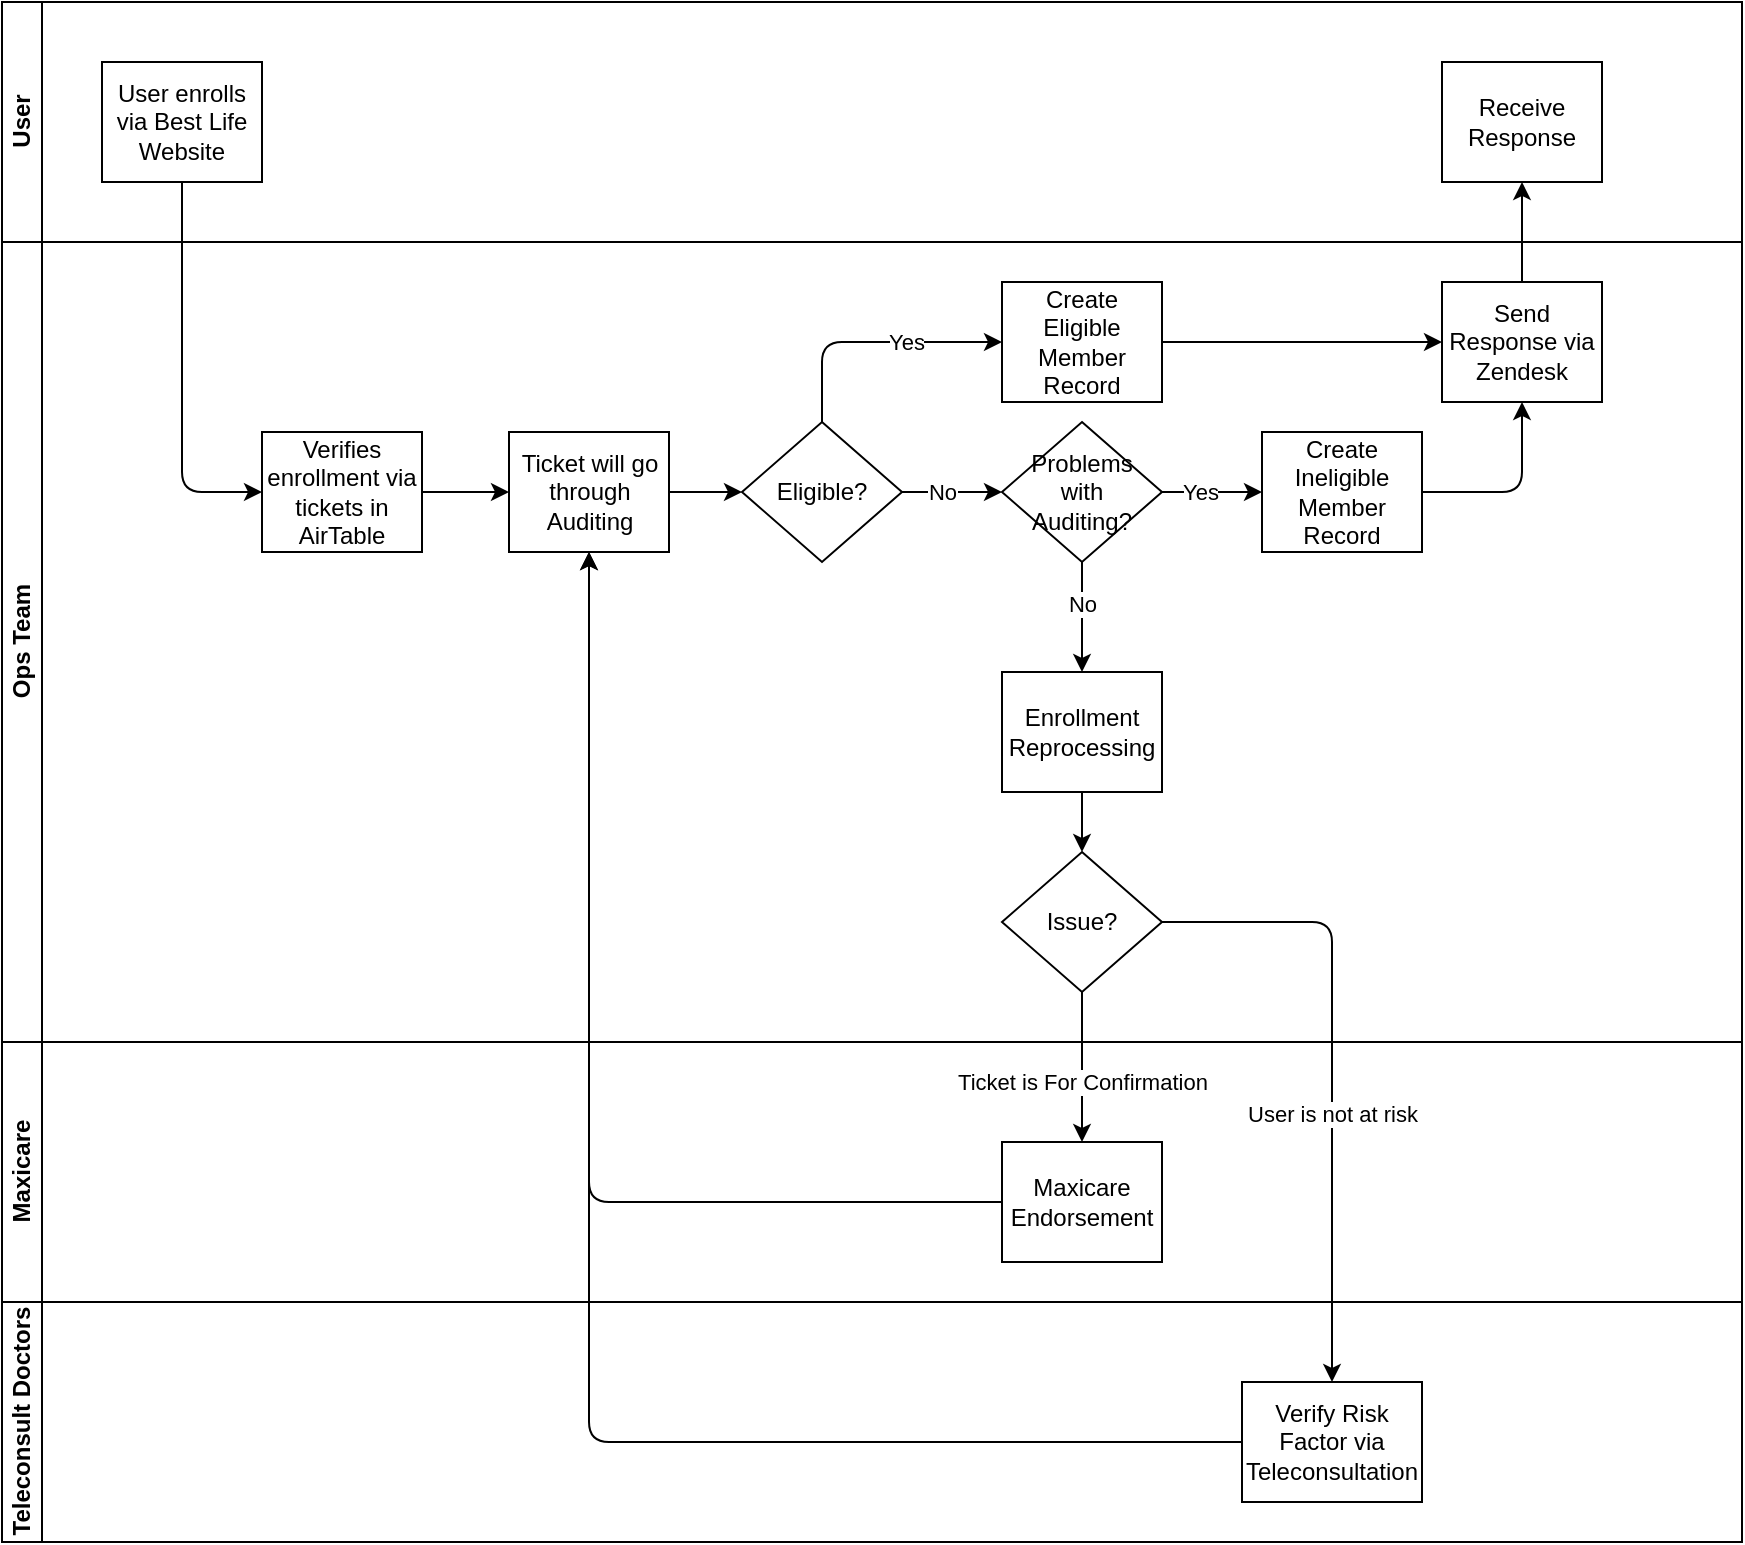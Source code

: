 <mxfile>
    <diagram id="prtHgNgQTEPvFCAcTncT" name="Page-1">
        <mxGraphModel dx="924" dy="372" grid="1" gridSize="10" guides="1" tooltips="1" connect="1" arrows="1" fold="1" page="1" pageScale="1" pageWidth="827" pageHeight="1169" math="0" shadow="0">
            <root>
                <mxCell id="0"/>
                <mxCell id="1" parent="0"/>
                <mxCell id="dNxyNK7c78bLwvsdeMH5-19" value="" style="swimlane;html=1;childLayout=stackLayout;resizeParent=1;resizeParentMax=0;horizontal=0;startSize=0;horizontalStack=0;strokeColor=none;" parent="1" vertex="1">
                    <mxGeometry x="110" y="120" width="870" height="650" as="geometry">
                        <mxRectangle x="110" y="120" width="40" height="60" as="alternateBounds"/>
                    </mxGeometry>
                </mxCell>
                <mxCell id="sL7UevDDgPEJGkWVtFz8-2" style="edgeStyle=orthogonalEdgeStyle;rounded=1;orthogonalLoop=1;jettySize=auto;html=1;exitX=0.5;exitY=1;exitDx=0;exitDy=0;entryX=0;entryY=0.5;entryDx=0;entryDy=0;" parent="dNxyNK7c78bLwvsdeMH5-19" source="dNxyNK7c78bLwvsdeMH5-24" target="dNxyNK7c78bLwvsdeMH5-26" edge="1">
                    <mxGeometry relative="1" as="geometry"/>
                </mxCell>
                <mxCell id="sL7UevDDgPEJGkWVtFz8-45" style="edgeStyle=orthogonalEdgeStyle;rounded=0;orthogonalLoop=1;jettySize=auto;html=1;exitX=0.5;exitY=1;exitDx=0;exitDy=0;entryX=0.5;entryY=0;entryDx=0;entryDy=0;" parent="dNxyNK7c78bLwvsdeMH5-19" source="sL7UevDDgPEJGkWVtFz8-56" target="sL7UevDDgPEJGkWVtFz8-44" edge="1">
                    <mxGeometry relative="1" as="geometry">
                        <mxPoint x="560" y="450" as="sourcePoint"/>
                    </mxGeometry>
                </mxCell>
                <mxCell id="sL7UevDDgPEJGkWVtFz8-46" value="Ticket is For Confirmation" style="edgeLabel;html=1;align=center;verticalAlign=middle;resizable=0;points=[];" parent="sL7UevDDgPEJGkWVtFz8-45" connectable="0" vertex="1">
                    <mxGeometry x="-0.022" relative="1" as="geometry">
                        <mxPoint y="8" as="offset"/>
                    </mxGeometry>
                </mxCell>
                <mxCell id="dNxyNK7c78bLwvsdeMH5-20" value="User" style="swimlane;html=1;startSize=20;horizontal=0;" parent="dNxyNK7c78bLwvsdeMH5-19" vertex="1">
                    <mxGeometry width="870" height="120" as="geometry">
                        <mxRectangle x="20" width="850" height="30" as="alternateBounds"/>
                    </mxGeometry>
                </mxCell>
                <mxCell id="dNxyNK7c78bLwvsdeMH5-24" value="User enrolls via Best Life Website" style="rounded=0;whiteSpace=wrap;html=1;fontFamily=Helvetica;fontSize=12;fontColor=default;align=center;shadow=0;glass=0;strokeColor=default;" parent="dNxyNK7c78bLwvsdeMH5-20" vertex="1">
                    <mxGeometry x="50" y="30" width="80" height="60" as="geometry"/>
                </mxCell>
                <mxCell id="sL7UevDDgPEJGkWVtFz8-22" value="Receive Response" style="rounded=0;whiteSpace=wrap;html=1;fontFamily=Helvetica;fontSize=12;fontColor=default;align=center;strokeColor=default;" parent="dNxyNK7c78bLwvsdeMH5-20" vertex="1">
                    <mxGeometry x="720" y="30" width="80" height="60" as="geometry"/>
                </mxCell>
                <mxCell id="dNxyNK7c78bLwvsdeMH5-21" value="Ops Team" style="swimlane;html=1;startSize=20;horizontal=0;" parent="dNxyNK7c78bLwvsdeMH5-19" vertex="1">
                    <mxGeometry y="120" width="870" height="400" as="geometry"/>
                </mxCell>
                <mxCell id="sL7UevDDgPEJGkWVtFz8-7" style="edgeStyle=orthogonalEdgeStyle;rounded=0;orthogonalLoop=1;jettySize=auto;html=1;exitX=1;exitY=0.5;exitDx=0;exitDy=0;entryX=0;entryY=0.5;entryDx=0;entryDy=0;" parent="dNxyNK7c78bLwvsdeMH5-21" source="dNxyNK7c78bLwvsdeMH5-26" target="sL7UevDDgPEJGkWVtFz8-3" edge="1">
                    <mxGeometry relative="1" as="geometry"/>
                </mxCell>
                <mxCell id="dNxyNK7c78bLwvsdeMH5-26" value="Verifies enrollment via tickets in AirTable" style="rounded=0;whiteSpace=wrap;html=1;fontFamily=Helvetica;fontSize=12;fontColor=default;align=center;strokeColor=default;" parent="dNxyNK7c78bLwvsdeMH5-21" vertex="1">
                    <mxGeometry x="130" y="95" width="80" height="60" as="geometry"/>
                </mxCell>
                <mxCell id="sL7UevDDgPEJGkWVtFz8-11" style="edgeStyle=orthogonalEdgeStyle;rounded=0;orthogonalLoop=1;jettySize=auto;html=1;exitX=1;exitY=0.5;exitDx=0;exitDy=0;entryX=0;entryY=0.5;entryDx=0;entryDy=0;" parent="dNxyNK7c78bLwvsdeMH5-21" source="sL7UevDDgPEJGkWVtFz8-3" target="sL7UevDDgPEJGkWVtFz8-12" edge="1">
                    <mxGeometry relative="1" as="geometry">
                        <mxPoint x="370" y="105" as="targetPoint"/>
                    </mxGeometry>
                </mxCell>
                <mxCell id="sL7UevDDgPEJGkWVtFz8-3" value="Ticket will go through Auditing" style="rounded=0;whiteSpace=wrap;html=1;fontFamily=Helvetica;fontSize=12;fontColor=default;align=center;strokeColor=default;" parent="dNxyNK7c78bLwvsdeMH5-21" vertex="1">
                    <mxGeometry x="253.5" y="95" width="80" height="60" as="geometry"/>
                </mxCell>
                <mxCell id="sL7UevDDgPEJGkWVtFz8-16" style="edgeStyle=orthogonalEdgeStyle;rounded=0;orthogonalLoop=1;jettySize=auto;html=1;exitX=1;exitY=0.5;exitDx=0;exitDy=0;entryX=0;entryY=0.5;entryDx=0;entryDy=0;" parent="dNxyNK7c78bLwvsdeMH5-21" source="sL7UevDDgPEJGkWVtFz8-12" edge="1">
                    <mxGeometry relative="1" as="geometry">
                        <mxPoint x="500" y="125" as="targetPoint"/>
                    </mxGeometry>
                </mxCell>
                <mxCell id="sL7UevDDgPEJGkWVtFz8-17" value="No" style="edgeLabel;html=1;align=center;verticalAlign=middle;resizable=0;points=[];" parent="sL7UevDDgPEJGkWVtFz8-16" connectable="0" vertex="1">
                    <mxGeometry x="-0.485" y="1" relative="1" as="geometry">
                        <mxPoint x="7" y="1" as="offset"/>
                    </mxGeometry>
                </mxCell>
                <mxCell id="sL7UevDDgPEJGkWVtFz8-12" value="Eligible?" style="rhombus;whiteSpace=wrap;html=1;" parent="dNxyNK7c78bLwvsdeMH5-21" vertex="1">
                    <mxGeometry x="370" y="90" width="80" height="70" as="geometry"/>
                </mxCell>
                <mxCell id="12" style="edgeStyle=orthogonalEdgeStyle;rounded=1;html=1;exitX=1;exitY=0.5;exitDx=0;exitDy=0;entryX=0;entryY=0.5;entryDx=0;entryDy=0;endArrow=classic;endFill=1;elbow=vertical;" parent="dNxyNK7c78bLwvsdeMH5-21" source="sL7UevDDgPEJGkWVtFz8-24" target="11" edge="1">
                    <mxGeometry relative="1" as="geometry"/>
                </mxCell>
                <mxCell id="17" value="Yes" style="edgeLabel;html=1;align=center;verticalAlign=middle;resizable=0;points=[];" parent="12" vertex="1" connectable="0">
                    <mxGeometry x="-0.266" relative="1" as="geometry">
                        <mxPoint as="offset"/>
                    </mxGeometry>
                </mxCell>
                <mxCell id="sL7UevDDgPEJGkWVtFz8-24" value="&lt;font style=&quot;font-size: 12px;&quot;&gt;Problems &lt;br&gt;with &lt;br&gt;Auditing?&lt;/font&gt;" style="rhombus;whiteSpace=wrap;html=1;" parent="dNxyNK7c78bLwvsdeMH5-21" vertex="1">
                    <mxGeometry x="500" y="90" width="80" height="70" as="geometry"/>
                </mxCell>
                <mxCell id="sL7UevDDgPEJGkWVtFz8-28" style="edgeStyle=orthogonalEdgeStyle;rounded=0;orthogonalLoop=1;jettySize=auto;html=1;exitX=0.5;exitY=1;exitDx=0;exitDy=0;entryX=0.5;entryY=0;entryDx=0;entryDy=0;" parent="dNxyNK7c78bLwvsdeMH5-21" source="sL7UevDDgPEJGkWVtFz8-24" edge="1">
                    <mxGeometry relative="1" as="geometry">
                        <mxPoint x="540" y="215" as="targetPoint"/>
                    </mxGeometry>
                </mxCell>
                <mxCell id="sL7UevDDgPEJGkWVtFz8-29" value="No" style="edgeLabel;html=1;align=center;verticalAlign=middle;resizable=0;points=[];" parent="sL7UevDDgPEJGkWVtFz8-28" connectable="0" vertex="1">
                    <mxGeometry x="-0.245" relative="1" as="geometry">
                        <mxPoint as="offset"/>
                    </mxGeometry>
                </mxCell>
                <mxCell id="sL7UevDDgPEJGkWVtFz8-41" style="edgeStyle=orthogonalEdgeStyle;rounded=0;orthogonalLoop=1;jettySize=auto;html=1;exitX=0.5;exitY=1;exitDx=0;exitDy=0;entryX=0.5;entryY=0;entryDx=0;entryDy=0;" parent="dNxyNK7c78bLwvsdeMH5-21" source="sL7UevDDgPEJGkWVtFz8-32" edge="1">
                    <mxGeometry relative="1" as="geometry">
                        <mxPoint x="540" y="305" as="targetPoint"/>
                    </mxGeometry>
                </mxCell>
                <mxCell id="sL7UevDDgPEJGkWVtFz8-32" value="Enrollment Reprocessing" style="rounded=0;whiteSpace=wrap;html=1;fontFamily=Helvetica;fontSize=12;fontColor=default;align=center;strokeColor=default;" parent="dNxyNK7c78bLwvsdeMH5-21" vertex="1">
                    <mxGeometry x="500" y="215" width="80" height="60" as="geometry"/>
                </mxCell>
                <mxCell id="sL7UevDDgPEJGkWVtFz8-56" value="Issue?" style="rhombus;whiteSpace=wrap;html=1;" parent="dNxyNK7c78bLwvsdeMH5-21" vertex="1">
                    <mxGeometry x="500" y="305" width="80" height="70" as="geometry"/>
                </mxCell>
                <mxCell id="4" value="Create Eligible&lt;br&gt;Member Record" style="rounded=0;whiteSpace=wrap;html=1;fontFamily=Helvetica;fontSize=12;fontColor=default;align=center;strokeColor=default;" parent="dNxyNK7c78bLwvsdeMH5-21" vertex="1">
                    <mxGeometry x="500" y="20" width="80" height="60" as="geometry"/>
                </mxCell>
                <mxCell id="7" style="edgeStyle=orthogonalEdgeStyle;html=1;exitX=0.5;exitY=0;exitDx=0;exitDy=0;entryX=0;entryY=0.5;entryDx=0;entryDy=0;" parent="dNxyNK7c78bLwvsdeMH5-21" source="sL7UevDDgPEJGkWVtFz8-12" target="4" edge="1">
                    <mxGeometry relative="1" as="geometry">
                        <mxPoint x="410" y="50" as="targetPoint"/>
                    </mxGeometry>
                </mxCell>
                <mxCell id="9" value="Yes" style="edgeLabel;html=1;align=center;verticalAlign=middle;resizable=0;points=[];" parent="7" vertex="1" connectable="0">
                    <mxGeometry x="0.256" relative="1" as="geometry">
                        <mxPoint as="offset"/>
                    </mxGeometry>
                </mxCell>
                <mxCell id="11" value="Create Ineligible&lt;br&gt;Member Record" style="rounded=0;whiteSpace=wrap;html=1;fontFamily=Helvetica;fontSize=12;fontColor=default;align=center;strokeColor=default;" parent="dNxyNK7c78bLwvsdeMH5-21" vertex="1">
                    <mxGeometry x="630" y="95" width="80" height="60" as="geometry"/>
                </mxCell>
                <mxCell id="13" style="edgeStyle=orthogonalEdgeStyle;rounded=1;html=1;exitX=1;exitY=0.5;exitDx=0;exitDy=0;endArrow=classic;endFill=1;elbow=vertical;entryX=0.5;entryY=1;entryDx=0;entryDy=0;" parent="dNxyNK7c78bLwvsdeMH5-21" source="11" target="sL7UevDDgPEJGkWVtFz8-14" edge="1">
                    <mxGeometry relative="1" as="geometry">
                        <mxPoint x="710" y="124.917" as="targetPoint"/>
                    </mxGeometry>
                </mxCell>
                <mxCell id="16" value="" style="edgeStyle=orthogonalEdgeStyle;rounded=1;html=1;exitX=1;exitY=0.5;exitDx=0;exitDy=0;endArrow=classic;endFill=1;elbow=vertical;" parent="dNxyNK7c78bLwvsdeMH5-21" source="4" target="sL7UevDDgPEJGkWVtFz8-14" edge="1">
                    <mxGeometry relative="1" as="geometry">
                        <mxPoint x="710" y="290" as="sourcePoint"/>
                        <mxPoint x="890" y="330" as="targetPoint"/>
                    </mxGeometry>
                </mxCell>
                <mxCell id="sL7UevDDgPEJGkWVtFz8-14" value="Send Response via Zendesk" style="rounded=0;whiteSpace=wrap;html=1;fontFamily=Helvetica;fontSize=12;fontColor=default;align=center;strokeColor=default;" parent="dNxyNK7c78bLwvsdeMH5-21" vertex="1">
                    <mxGeometry x="720" y="20" width="80" height="60" as="geometry"/>
                </mxCell>
                <mxCell id="dNxyNK7c78bLwvsdeMH5-22" value="Maxicare" style="swimlane;html=1;startSize=20;horizontal=0;" parent="dNxyNK7c78bLwvsdeMH5-19" vertex="1">
                    <mxGeometry y="520" width="870" height="130" as="geometry"/>
                </mxCell>
                <mxCell id="sL7UevDDgPEJGkWVtFz8-44" value="Maxicare Endorsement" style="rounded=0;whiteSpace=wrap;html=1;fontFamily=Helvetica;fontSize=12;fontColor=default;align=center;strokeColor=default;" parent="dNxyNK7c78bLwvsdeMH5-22" vertex="1">
                    <mxGeometry x="500" y="50" width="80" height="60" as="geometry"/>
                </mxCell>
                <mxCell id="sL7UevDDgPEJGkWVtFz8-34" value="Teleconsult Doctors" style="swimlane;html=1;startSize=20;horizontal=0;" parent="dNxyNK7c78bLwvsdeMH5-22" vertex="1">
                    <mxGeometry y="130" width="870" height="120" as="geometry"/>
                </mxCell>
                <mxCell id="sL7UevDDgPEJGkWVtFz8-35" value="Verify Risk Factor via Teleconsultation" style="rounded=0;whiteSpace=wrap;html=1;fontFamily=Helvetica;fontSize=12;fontColor=default;align=center;strokeColor=default;" parent="sL7UevDDgPEJGkWVtFz8-34" vertex="1">
                    <mxGeometry x="620" y="40" width="90" height="60" as="geometry"/>
                </mxCell>
                <mxCell id="sL7UevDDgPEJGkWVtFz8-47" style="edgeStyle=orthogonalEdgeStyle;orthogonalLoop=1;jettySize=auto;html=1;exitX=0;exitY=0.5;exitDx=0;exitDy=0;entryX=0.5;entryY=1;entryDx=0;entryDy=0;rounded=1;" parent="dNxyNK7c78bLwvsdeMH5-19" source="sL7UevDDgPEJGkWVtFz8-44" target="sL7UevDDgPEJGkWVtFz8-3" edge="1">
                    <mxGeometry relative="1" as="geometry"/>
                </mxCell>
                <mxCell id="sL7UevDDgPEJGkWVtFz8-58" style="edgeStyle=orthogonalEdgeStyle;rounded=1;orthogonalLoop=1;jettySize=auto;html=1;exitX=0;exitY=0.5;exitDx=0;exitDy=0;entryX=0.5;entryY=1;entryDx=0;entryDy=0;" parent="dNxyNK7c78bLwvsdeMH5-19" source="sL7UevDDgPEJGkWVtFz8-35" target="sL7UevDDgPEJGkWVtFz8-3" edge="1">
                    <mxGeometry relative="1" as="geometry">
                        <mxPoint x="330" y="320" as="targetPoint"/>
                    </mxGeometry>
                </mxCell>
                <mxCell id="sL7UevDDgPEJGkWVtFz8-38" style="rounded=1;orthogonalLoop=1;jettySize=auto;html=1;exitX=1;exitY=0.5;exitDx=0;exitDy=0;entryX=0.5;entryY=0;entryDx=0;entryDy=0;elbow=vertical;edgeStyle=orthogonalEdgeStyle;" parent="dNxyNK7c78bLwvsdeMH5-19" source="sL7UevDDgPEJGkWVtFz8-56" target="sL7UevDDgPEJGkWVtFz8-35" edge="1">
                    <mxGeometry relative="1" as="geometry">
                        <mxPoint x="600" y="415" as="sourcePoint"/>
                    </mxGeometry>
                </mxCell>
                <mxCell id="3" value="User is not at risk" style="edgeLabel;html=1;align=center;verticalAlign=middle;resizable=0;points=[];" parent="sL7UevDDgPEJGkWVtFz8-38" vertex="1" connectable="0">
                    <mxGeometry x="0.147" relative="1" as="geometry">
                        <mxPoint as="offset"/>
                    </mxGeometry>
                </mxCell>
                <mxCell id="14" style="edgeStyle=orthogonalEdgeStyle;rounded=1;html=1;exitX=0.5;exitY=0;exitDx=0;exitDy=0;endArrow=classic;endFill=1;elbow=vertical;" parent="dNxyNK7c78bLwvsdeMH5-19" source="sL7UevDDgPEJGkWVtFz8-14" target="sL7UevDDgPEJGkWVtFz8-22" edge="1">
                    <mxGeometry relative="1" as="geometry"/>
                </mxCell>
            </root>
        </mxGraphModel>
    </diagram>
</mxfile>